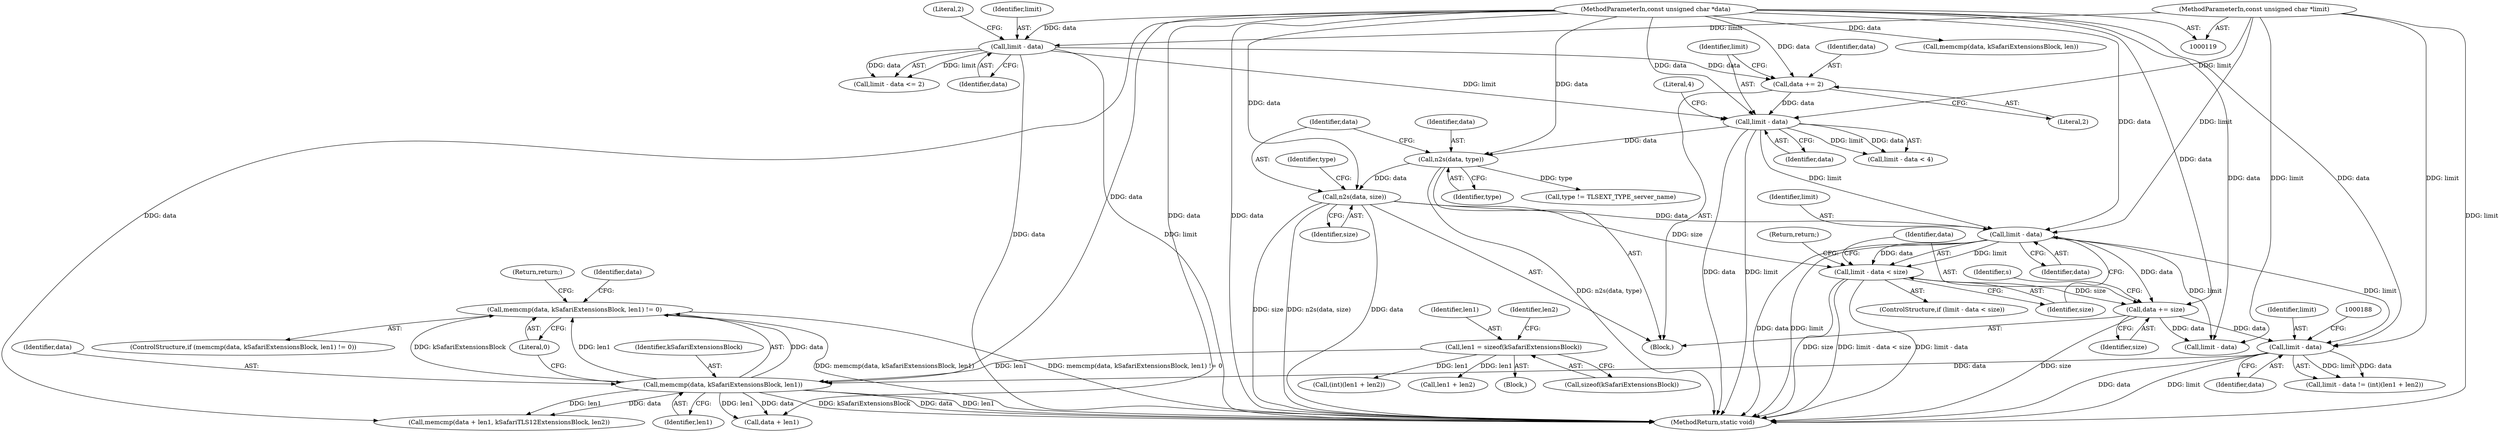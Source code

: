 digraph "0_openssl_a004e72b95835136d3f1ea90517f706c24c03da7_1@API" {
"1000194" [label="(Call,memcmp(data, kSafariExtensionsBlock, len1) != 0)"];
"1000195" [label="(Call,memcmp(data, kSafariExtensionsBlock, len1))"];
"1000184" [label="(Call,limit - data)"];
"1000158" [label="(Call,limit - data)"];
"1000140" [label="(Call,limit - data)"];
"1000130" [label="(Call,limit - data)"];
"1000122" [label="(MethodParameterIn,const unsigned char *limit)"];
"1000121" [label="(MethodParameterIn,const unsigned char *data)"];
"1000135" [label="(Call,data += 2)"];
"1000148" [label="(Call,n2s(data, size))"];
"1000145" [label="(Call,n2s(data, type))"];
"1000163" [label="(Call,data += size)"];
"1000157" [label="(Call,limit - data < size)"];
"1000173" [label="(Call,len1 = sizeof(kSafariExtensionsBlock))"];
"1000157" [label="(Call,limit - data < size)"];
"1000123" [label="(Block,)"];
"1000136" [label="(Identifier,data)"];
"1000121" [label="(MethodParameterIn,const unsigned char *data)"];
"1000174" [label="(Identifier,len1)"];
"1000158" [label="(Call,limit - data)"];
"1000187" [label="(Call,(int)(len1 + len2))"];
"1000148" [label="(Call,n2s(data, size))"];
"1000183" [label="(Call,limit - data != (int)(len1 + len2))"];
"1000129" [label="(Call,limit - data <= 2)"];
"1000193" [label="(ControlStructure,if (memcmp(data, kSafariExtensionsBlock, len1) != 0))"];
"1000205" [label="(Identifier,data)"];
"1000159" [label="(Identifier,limit)"];
"1000200" [label="(Return,return;)"];
"1000199" [label="(Literal,0)"];
"1000184" [label="(Call,limit - data)"];
"1000194" [label="(Call,memcmp(data, kSafariExtensionsBlock, len1) != 0)"];
"1000186" [label="(Identifier,data)"];
"1000142" [label="(Identifier,data)"];
"1000169" [label="(Identifier,s)"];
"1000185" [label="(Identifier,limit)"];
"1000229" [label="(Call,memcmp(data, kSafariExtensionsBlock, len))"];
"1000196" [label="(Identifier,data)"];
"1000152" [label="(Call,type != TLSEXT_TYPE_server_name)"];
"1000133" [label="(Literal,2)"];
"1000137" [label="(Literal,2)"];
"1000162" [label="(Return,return;)"];
"1000189" [label="(Call,len1 + len2)"];
"1000140" [label="(Call,limit - data)"];
"1000149" [label="(Identifier,data)"];
"1000135" [label="(Call,data += 2)"];
"1000204" [label="(Call,data + len1)"];
"1000203" [label="(Call,memcmp(data + len1, kSafariTLS12ExtensionsBlock, len2))"];
"1000146" [label="(Identifier,data)"];
"1000165" [label="(Identifier,size)"];
"1000195" [label="(Call,memcmp(data, kSafariExtensionsBlock, len1))"];
"1000141" [label="(Identifier,limit)"];
"1000164" [label="(Identifier,data)"];
"1000171" [label="(Block,)"];
"1000173" [label="(Call,len1 = sizeof(kSafariExtensionsBlock))"];
"1000163" [label="(Call,data += size)"];
"1000161" [label="(Identifier,size)"];
"1000143" [label="(Literal,4)"];
"1000122" [label="(MethodParameterIn,const unsigned char *limit)"];
"1000139" [label="(Call,limit - data < 4)"];
"1000150" [label="(Identifier,size)"];
"1000156" [label="(ControlStructure,if (limit - data < size))"];
"1000198" [label="(Identifier,len1)"];
"1000145" [label="(Call,n2s(data, type))"];
"1000147" [label="(Identifier,type)"];
"1000179" [label="(Identifier,len2)"];
"1000220" [label="(Call,limit - data)"];
"1000132" [label="(Identifier,data)"];
"1000160" [label="(Identifier,data)"];
"1000130" [label="(Call,limit - data)"];
"1000153" [label="(Identifier,type)"];
"1000242" [label="(MethodReturn,static void)"];
"1000197" [label="(Identifier,kSafariExtensionsBlock)"];
"1000175" [label="(Call,sizeof(kSafariExtensionsBlock))"];
"1000131" [label="(Identifier,limit)"];
"1000194" -> "1000193"  [label="AST: "];
"1000194" -> "1000199"  [label="CFG: "];
"1000195" -> "1000194"  [label="AST: "];
"1000199" -> "1000194"  [label="AST: "];
"1000200" -> "1000194"  [label="CFG: "];
"1000205" -> "1000194"  [label="CFG: "];
"1000194" -> "1000242"  [label="DDG: memcmp(data, kSafariExtensionsBlock, len1) != 0"];
"1000194" -> "1000242"  [label="DDG: memcmp(data, kSafariExtensionsBlock, len1)"];
"1000195" -> "1000194"  [label="DDG: data"];
"1000195" -> "1000194"  [label="DDG: kSafariExtensionsBlock"];
"1000195" -> "1000194"  [label="DDG: len1"];
"1000195" -> "1000198"  [label="CFG: "];
"1000196" -> "1000195"  [label="AST: "];
"1000197" -> "1000195"  [label="AST: "];
"1000198" -> "1000195"  [label="AST: "];
"1000199" -> "1000195"  [label="CFG: "];
"1000195" -> "1000242"  [label="DDG: kSafariExtensionsBlock"];
"1000195" -> "1000242"  [label="DDG: data"];
"1000195" -> "1000242"  [label="DDG: len1"];
"1000184" -> "1000195"  [label="DDG: data"];
"1000121" -> "1000195"  [label="DDG: data"];
"1000173" -> "1000195"  [label="DDG: len1"];
"1000195" -> "1000203"  [label="DDG: data"];
"1000195" -> "1000203"  [label="DDG: len1"];
"1000195" -> "1000204"  [label="DDG: data"];
"1000195" -> "1000204"  [label="DDG: len1"];
"1000184" -> "1000183"  [label="AST: "];
"1000184" -> "1000186"  [label="CFG: "];
"1000185" -> "1000184"  [label="AST: "];
"1000186" -> "1000184"  [label="AST: "];
"1000188" -> "1000184"  [label="CFG: "];
"1000184" -> "1000242"  [label="DDG: limit"];
"1000184" -> "1000242"  [label="DDG: data"];
"1000184" -> "1000183"  [label="DDG: limit"];
"1000184" -> "1000183"  [label="DDG: data"];
"1000158" -> "1000184"  [label="DDG: limit"];
"1000122" -> "1000184"  [label="DDG: limit"];
"1000163" -> "1000184"  [label="DDG: data"];
"1000121" -> "1000184"  [label="DDG: data"];
"1000158" -> "1000157"  [label="AST: "];
"1000158" -> "1000160"  [label="CFG: "];
"1000159" -> "1000158"  [label="AST: "];
"1000160" -> "1000158"  [label="AST: "];
"1000161" -> "1000158"  [label="CFG: "];
"1000158" -> "1000242"  [label="DDG: limit"];
"1000158" -> "1000242"  [label="DDG: data"];
"1000158" -> "1000157"  [label="DDG: limit"];
"1000158" -> "1000157"  [label="DDG: data"];
"1000140" -> "1000158"  [label="DDG: limit"];
"1000122" -> "1000158"  [label="DDG: limit"];
"1000148" -> "1000158"  [label="DDG: data"];
"1000121" -> "1000158"  [label="DDG: data"];
"1000158" -> "1000163"  [label="DDG: data"];
"1000158" -> "1000220"  [label="DDG: limit"];
"1000140" -> "1000139"  [label="AST: "];
"1000140" -> "1000142"  [label="CFG: "];
"1000141" -> "1000140"  [label="AST: "];
"1000142" -> "1000140"  [label="AST: "];
"1000143" -> "1000140"  [label="CFG: "];
"1000140" -> "1000242"  [label="DDG: data"];
"1000140" -> "1000242"  [label="DDG: limit"];
"1000140" -> "1000139"  [label="DDG: limit"];
"1000140" -> "1000139"  [label="DDG: data"];
"1000130" -> "1000140"  [label="DDG: limit"];
"1000122" -> "1000140"  [label="DDG: limit"];
"1000135" -> "1000140"  [label="DDG: data"];
"1000121" -> "1000140"  [label="DDG: data"];
"1000140" -> "1000145"  [label="DDG: data"];
"1000130" -> "1000129"  [label="AST: "];
"1000130" -> "1000132"  [label="CFG: "];
"1000131" -> "1000130"  [label="AST: "];
"1000132" -> "1000130"  [label="AST: "];
"1000133" -> "1000130"  [label="CFG: "];
"1000130" -> "1000242"  [label="DDG: data"];
"1000130" -> "1000242"  [label="DDG: limit"];
"1000130" -> "1000129"  [label="DDG: limit"];
"1000130" -> "1000129"  [label="DDG: data"];
"1000122" -> "1000130"  [label="DDG: limit"];
"1000121" -> "1000130"  [label="DDG: data"];
"1000130" -> "1000135"  [label="DDG: data"];
"1000122" -> "1000119"  [label="AST: "];
"1000122" -> "1000242"  [label="DDG: limit"];
"1000122" -> "1000220"  [label="DDG: limit"];
"1000121" -> "1000119"  [label="AST: "];
"1000121" -> "1000242"  [label="DDG: data"];
"1000121" -> "1000135"  [label="DDG: data"];
"1000121" -> "1000145"  [label="DDG: data"];
"1000121" -> "1000148"  [label="DDG: data"];
"1000121" -> "1000163"  [label="DDG: data"];
"1000121" -> "1000203"  [label="DDG: data"];
"1000121" -> "1000204"  [label="DDG: data"];
"1000121" -> "1000220"  [label="DDG: data"];
"1000121" -> "1000229"  [label="DDG: data"];
"1000135" -> "1000123"  [label="AST: "];
"1000135" -> "1000137"  [label="CFG: "];
"1000136" -> "1000135"  [label="AST: "];
"1000137" -> "1000135"  [label="AST: "];
"1000141" -> "1000135"  [label="CFG: "];
"1000148" -> "1000123"  [label="AST: "];
"1000148" -> "1000150"  [label="CFG: "];
"1000149" -> "1000148"  [label="AST: "];
"1000150" -> "1000148"  [label="AST: "];
"1000153" -> "1000148"  [label="CFG: "];
"1000148" -> "1000242"  [label="DDG: data"];
"1000148" -> "1000242"  [label="DDG: n2s(data, size)"];
"1000148" -> "1000242"  [label="DDG: size"];
"1000145" -> "1000148"  [label="DDG: data"];
"1000148" -> "1000157"  [label="DDG: size"];
"1000145" -> "1000123"  [label="AST: "];
"1000145" -> "1000147"  [label="CFG: "];
"1000146" -> "1000145"  [label="AST: "];
"1000147" -> "1000145"  [label="AST: "];
"1000149" -> "1000145"  [label="CFG: "];
"1000145" -> "1000242"  [label="DDG: n2s(data, type)"];
"1000145" -> "1000152"  [label="DDG: type"];
"1000163" -> "1000123"  [label="AST: "];
"1000163" -> "1000165"  [label="CFG: "];
"1000164" -> "1000163"  [label="AST: "];
"1000165" -> "1000163"  [label="AST: "];
"1000169" -> "1000163"  [label="CFG: "];
"1000163" -> "1000242"  [label="DDG: size"];
"1000157" -> "1000163"  [label="DDG: size"];
"1000163" -> "1000220"  [label="DDG: data"];
"1000157" -> "1000156"  [label="AST: "];
"1000157" -> "1000161"  [label="CFG: "];
"1000161" -> "1000157"  [label="AST: "];
"1000162" -> "1000157"  [label="CFG: "];
"1000164" -> "1000157"  [label="CFG: "];
"1000157" -> "1000242"  [label="DDG: limit - data < size"];
"1000157" -> "1000242"  [label="DDG: limit - data"];
"1000157" -> "1000242"  [label="DDG: size"];
"1000173" -> "1000171"  [label="AST: "];
"1000173" -> "1000175"  [label="CFG: "];
"1000174" -> "1000173"  [label="AST: "];
"1000175" -> "1000173"  [label="AST: "];
"1000179" -> "1000173"  [label="CFG: "];
"1000173" -> "1000187"  [label="DDG: len1"];
"1000173" -> "1000189"  [label="DDG: len1"];
}
